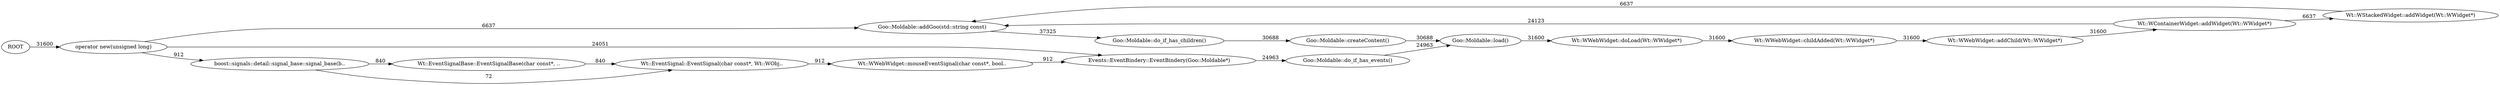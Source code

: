 digraph Leak_DefinitelyLost {
rankdir=LR
"Goo::Moldable::addGoo(std::string const)"
"Goo::Moldable::do_if_has_events()"
"Wt::WWebWidget::doLoad(Wt::WWidget*)"
"Wt::WWebWidget::childAdded(Wt::WWidget*)"
"Wt::EventSignalBase::EventSignalBase(char const*, .."
"Events::EventBindery::EventBindery(Goo::Moldable*)"
"Wt::WStackedWidget::addWidget(Wt::WWidget*)"
"boost::signals::detail::signal_base::signal_base(b.."
"Goo::Moldable::load()"
"Goo::Moldable::createContent()"
"Wt::WContainerWidget::addWidget(Wt::WWidget*)"
"Wt::WWebWidget::mouseEventSignal(char const*, bool.."
"Wt::EventSignal::EventSignal(char const*, Wt::WObj.."
"Goo::Moldable::do_if_has_children()"
"Wt::WWebWidget::addChild(Wt::WWidget*)"
ROOT
"operator new(unsigned long)"
"Wt::EventSignal::EventSignal(char const*, Wt::WObj.." -> "Wt::WWebWidget::mouseEventSignal(char const*, bool.." [label=912]
"operator new(unsigned long)" -> "Events::EventBindery::EventBindery(Goo::Moldable*)" [label=24051]
"Events::EventBindery::EventBindery(Goo::Moldable*)" -> "Goo::Moldable::do_if_has_events()" [label=24963]
ROOT -> "operator new(unsigned long)" [label=31600]
"Goo::Moldable::do_if_has_children()" -> "Goo::Moldable::createContent()" [label=30688]
"Wt::WWebWidget::childAdded(Wt::WWidget*)" -> "Wt::WWebWidget::addChild(Wt::WWidget*)" [label=31600]
"Wt::WWebWidget::addChild(Wt::WWidget*)" -> "Wt::WContainerWidget::addWidget(Wt::WWidget*)" [label=31600]
"Wt::WWebWidget::doLoad(Wt::WWidget*)" -> "Wt::WWebWidget::childAdded(Wt::WWidget*)" [label=31600]
"Goo::Moldable::createContent()" -> "Goo::Moldable::load()" [label=30688]
"boost::signals::detail::signal_base::signal_base(b.." -> "Wt::EventSignalBase::EventSignalBase(char const*, .." [label=840]
"Goo::Moldable::do_if_has_events()" -> "Goo::Moldable::load()" [label=24963]
"Goo::Moldable::load()" -> "Wt::WWebWidget::doLoad(Wt::WWidget*)" [label=31600]
"operator new(unsigned long)" -> "boost::signals::detail::signal_base::signal_base(b.." [label=912]
"boost::signals::detail::signal_base::signal_base(b.." -> "Wt::EventSignal::EventSignal(char const*, Wt::WObj.." [label=72]
"Wt::WContainerWidget::addWidget(Wt::WWidget*)" -> "Wt::WStackedWidget::addWidget(Wt::WWidget*)" [label=6637]
"Wt::WContainerWidget::addWidget(Wt::WWidget*)" -> "Goo::Moldable::addGoo(std::string const)" [label=24123]
"Goo::Moldable::addGoo(std::string const)" -> "Goo::Moldable::do_if_has_children()" [label=37325]
"Wt::WWebWidget::mouseEventSignal(char const*, bool.." -> "Events::EventBindery::EventBindery(Goo::Moldable*)" [label=912]
"Wt::WStackedWidget::addWidget(Wt::WWidget*)" -> "Goo::Moldable::addGoo(std::string const)" [label=6637]
"Wt::EventSignalBase::EventSignalBase(char const*, .." -> "Wt::EventSignal::EventSignal(char const*, Wt::WObj.." [label=840]
"operator new(unsigned long)" -> "Goo::Moldable::addGoo(std::string const)" [label=6637]
}
